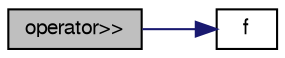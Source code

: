 digraph "operator&gt;&gt;"
{
  bgcolor="transparent";
  edge [fontname="FreeSans",fontsize="10",labelfontname="FreeSans",labelfontsize="10"];
  node [fontname="FreeSans",fontsize="10",shape=record];
  rankdir="LR";
  Node21390 [label="operator\>\>",height=0.2,width=0.4,color="black", fillcolor="grey75", style="filled", fontcolor="black"];
  Node21390 -> Node21391 [color="midnightblue",fontsize="10",style="solid",fontname="FreeSans"];
  Node21391 [label="f",height=0.2,width=0.4,color="black",URL="$a17900.html#a888be93833ac7a23170555c69c690288"];
}
